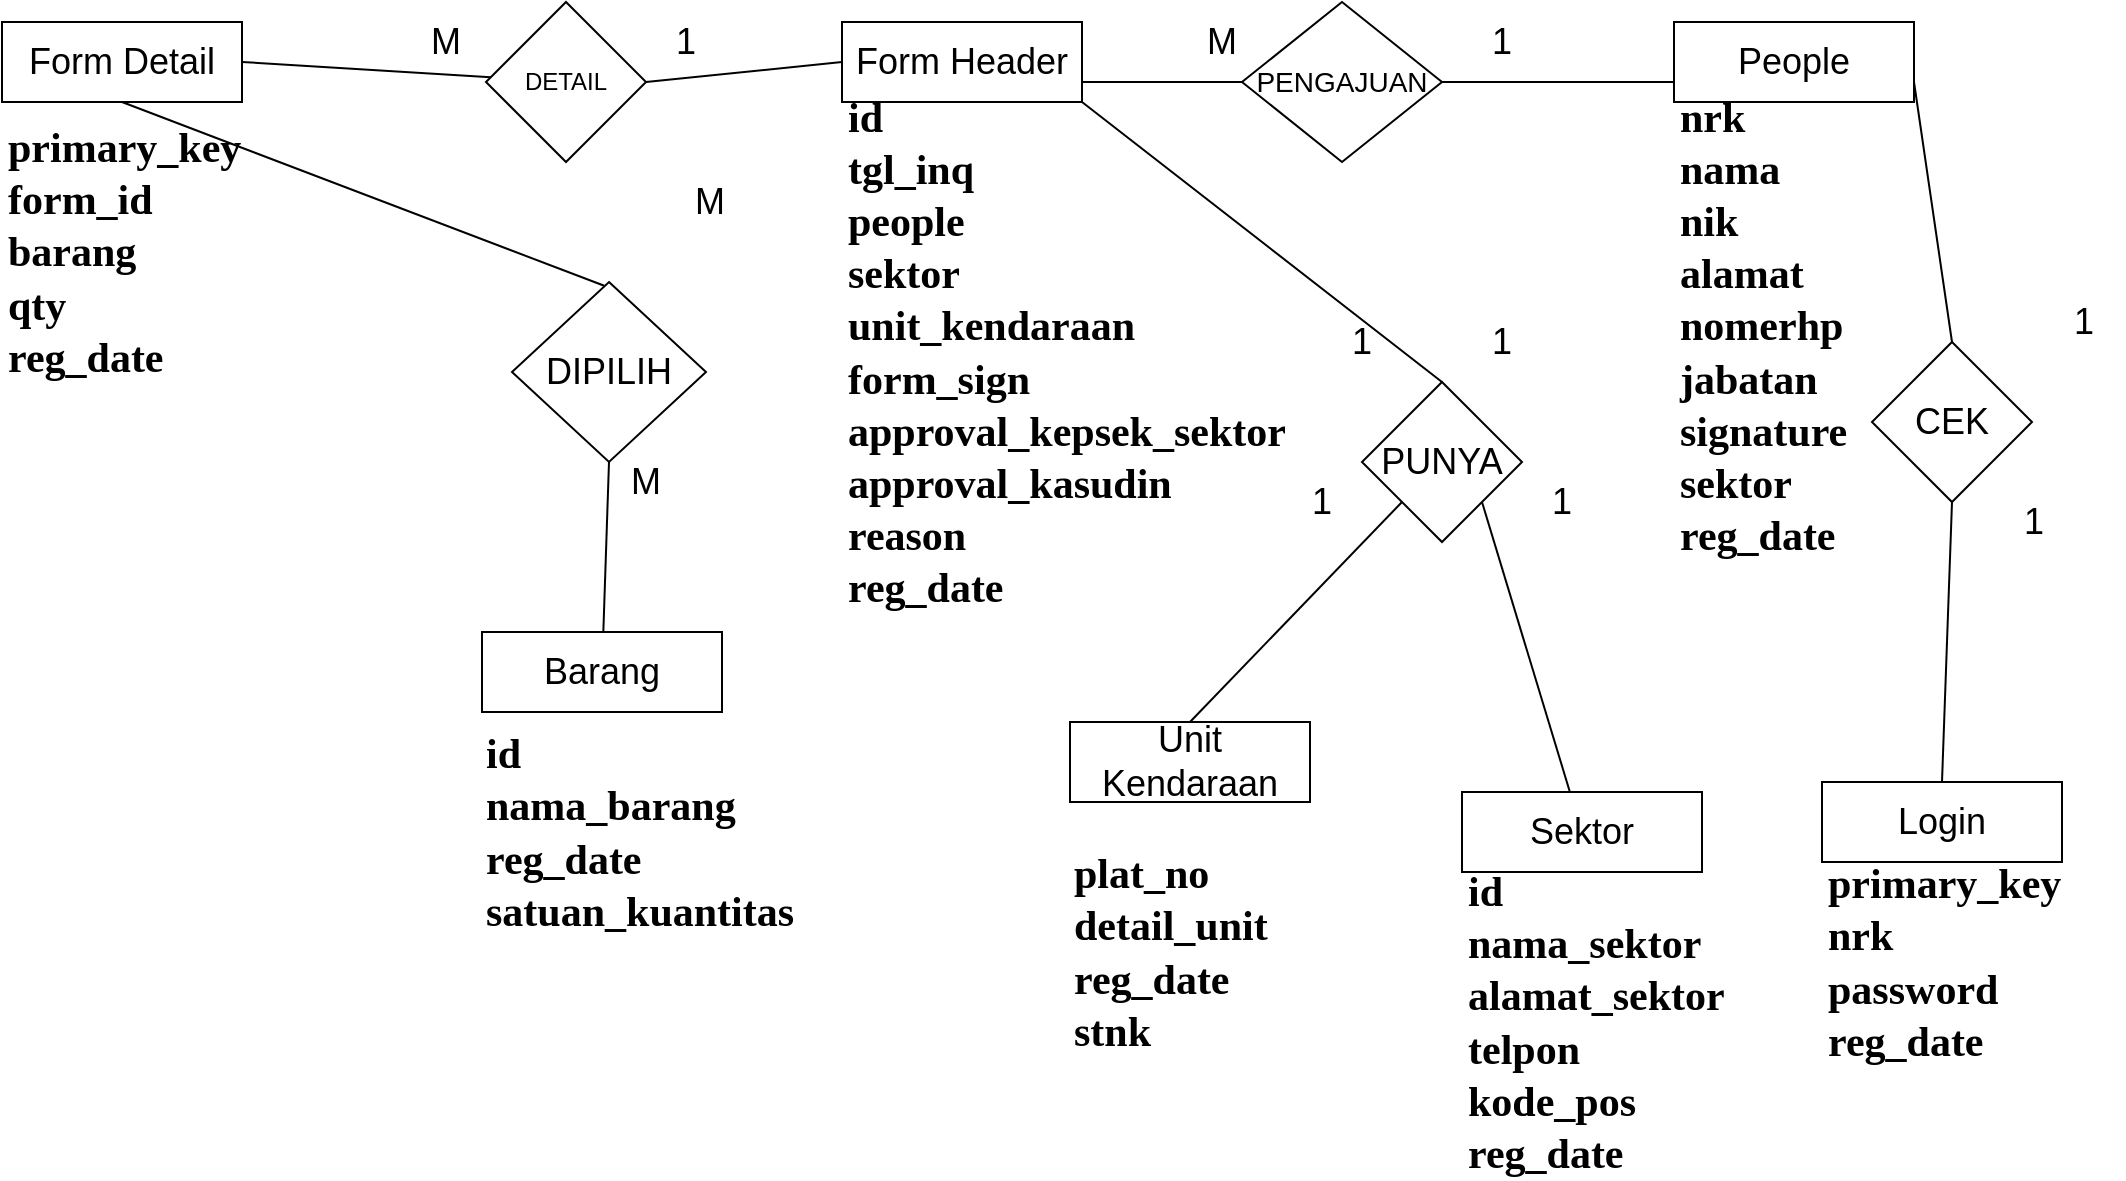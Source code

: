 <mxfile version="13.10.0" type="github">
  <diagram id="C5RBs43oDa-KdzZeNtuy" name="Page-1">
    <mxGraphModel dx="2277" dy="647" grid="1" gridSize="10" guides="1" tooltips="1" connect="1" arrows="1" fold="1" page="1" pageScale="1" pageWidth="827" pageHeight="1169" math="0" shadow="0">
      <root>
        <mxCell id="WIyWlLk6GJQsqaUBKTNV-0" />
        <mxCell id="WIyWlLk6GJQsqaUBKTNV-1" parent="WIyWlLk6GJQsqaUBKTNV-0" />
        <mxCell id="gEkuXfyN2TQjSn-Q257O-0" value="&lt;font style=&quot;font-size: 18px&quot;&gt;Sektor&lt;/font&gt;" style="rounded=0;whiteSpace=wrap;html=1;" parent="WIyWlLk6GJQsqaUBKTNV-1" vertex="1">
          <mxGeometry x="550" y="455" width="120" height="40" as="geometry" />
        </mxCell>
        <mxCell id="gEkuXfyN2TQjSn-Q257O-1" value="&lt;font style=&quot;font-size: 18px&quot;&gt;Barang&lt;/font&gt;" style="rounded=0;whiteSpace=wrap;html=1;" parent="WIyWlLk6GJQsqaUBKTNV-1" vertex="1">
          <mxGeometry x="60" y="375" width="120" height="40" as="geometry" />
        </mxCell>
        <mxCell id="gEkuXfyN2TQjSn-Q257O-2" value="&lt;font style=&quot;font-size: 18px&quot;&gt;Form Header&lt;/font&gt;" style="rounded=0;whiteSpace=wrap;html=1;" parent="WIyWlLk6GJQsqaUBKTNV-1" vertex="1">
          <mxGeometry x="240" y="70" width="120" height="40" as="geometry" />
        </mxCell>
        <mxCell id="gEkuXfyN2TQjSn-Q257O-3" value="&lt;font style=&quot;font-size: 18px&quot;&gt;Unit Kendaraan&lt;/font&gt;" style="rounded=0;whiteSpace=wrap;html=1;" parent="WIyWlLk6GJQsqaUBKTNV-1" vertex="1">
          <mxGeometry x="354" y="420" width="120" height="40" as="geometry" />
        </mxCell>
        <mxCell id="gEkuXfyN2TQjSn-Q257O-4" value="&lt;font style=&quot;font-size: 18px&quot;&gt;Form Detail&lt;/font&gt;" style="rounded=0;whiteSpace=wrap;html=1;" parent="WIyWlLk6GJQsqaUBKTNV-1" vertex="1">
          <mxGeometry x="-180" y="70" width="120" height="40" as="geometry" />
        </mxCell>
        <mxCell id="gEkuXfyN2TQjSn-Q257O-5" value="&lt;font style=&quot;font-size: 18px&quot;&gt;People&lt;/font&gt;" style="rounded=0;whiteSpace=wrap;html=1;" parent="WIyWlLk6GJQsqaUBKTNV-1" vertex="1">
          <mxGeometry x="656" y="70" width="120" height="40" as="geometry" />
        </mxCell>
        <mxCell id="gEkuXfyN2TQjSn-Q257O-6" value="&lt;font style=&quot;font-size: 18px&quot;&gt;Login&lt;/font&gt;" style="rounded=0;whiteSpace=wrap;html=1;" parent="WIyWlLk6GJQsqaUBKTNV-1" vertex="1">
          <mxGeometry x="730" y="450" width="120" height="40" as="geometry" />
        </mxCell>
        <mxCell id="7tayIIrtbHIYoCgpHcLx-1" value="&lt;font style=&quot;font-size: 18px&quot;&gt;DIPILIH&lt;/font&gt;" style="rhombus;whiteSpace=wrap;html=1;" parent="WIyWlLk6GJQsqaUBKTNV-1" vertex="1">
          <mxGeometry x="75" y="200" width="97" height="90" as="geometry" />
        </mxCell>
        <mxCell id="7tayIIrtbHIYoCgpHcLx-2" value="&lt;font style=&quot;font-size: 18px&quot;&gt;PUNYA&lt;/font&gt;" style="rhombus;whiteSpace=wrap;html=1;" parent="WIyWlLk6GJQsqaUBKTNV-1" vertex="1">
          <mxGeometry x="500" y="250" width="80" height="80" as="geometry" />
        </mxCell>
        <mxCell id="7tayIIrtbHIYoCgpHcLx-3" value="DETAIL" style="rhombus;whiteSpace=wrap;html=1;" parent="WIyWlLk6GJQsqaUBKTNV-1" vertex="1">
          <mxGeometry x="62" y="60" width="80" height="80" as="geometry" />
        </mxCell>
        <mxCell id="7tayIIrtbHIYoCgpHcLx-4" value="&lt;font style=&quot;font-size: 14px&quot;&gt;PENGAJUAN&lt;/font&gt;" style="rhombus;whiteSpace=wrap;html=1;" parent="WIyWlLk6GJQsqaUBKTNV-1" vertex="1">
          <mxGeometry x="440" y="60" width="100" height="80" as="geometry" />
        </mxCell>
        <mxCell id="7tayIIrtbHIYoCgpHcLx-7" value="&lt;font style=&quot;font-size: 18px&quot;&gt;CEK&lt;/font&gt;" style="rhombus;whiteSpace=wrap;html=1;" parent="WIyWlLk6GJQsqaUBKTNV-1" vertex="1">
          <mxGeometry x="755" y="230" width="80" height="80" as="geometry" />
        </mxCell>
        <mxCell id="7tayIIrtbHIYoCgpHcLx-8" value="" style="endArrow=none;html=1;exitX=0.5;exitY=0;exitDx=0;exitDy=0;entryX=1;entryY=1;entryDx=0;entryDy=0;" parent="WIyWlLk6GJQsqaUBKTNV-1" source="7tayIIrtbHIYoCgpHcLx-2" target="gEkuXfyN2TQjSn-Q257O-2" edge="1">
          <mxGeometry width="50" height="50" relative="1" as="geometry">
            <mxPoint x="480" y="360" as="sourcePoint" />
            <mxPoint x="530" y="310" as="targetPoint" />
          </mxGeometry>
        </mxCell>
        <mxCell id="7tayIIrtbHIYoCgpHcLx-11" value="" style="endArrow=none;html=1;entryX=0.5;entryY=1;entryDx=0;entryDy=0;" parent="WIyWlLk6GJQsqaUBKTNV-1" target="gEkuXfyN2TQjSn-Q257O-4" edge="1">
          <mxGeometry width="50" height="50" relative="1" as="geometry">
            <mxPoint x="121.122" y="201.898" as="sourcePoint" />
            <mxPoint x="-118" y="120" as="targetPoint" />
          </mxGeometry>
        </mxCell>
        <mxCell id="7tayIIrtbHIYoCgpHcLx-12" value="" style="endArrow=none;html=1;entryX=0.5;entryY=1;entryDx=0;entryDy=0;" parent="WIyWlLk6GJQsqaUBKTNV-1" source="gEkuXfyN2TQjSn-Q257O-1" target="7tayIIrtbHIYoCgpHcLx-1" edge="1">
          <mxGeometry width="50" height="50" relative="1" as="geometry">
            <mxPoint x="-48" y="290" as="sourcePoint" />
            <mxPoint x="2" y="240" as="targetPoint" />
          </mxGeometry>
        </mxCell>
        <mxCell id="7tayIIrtbHIYoCgpHcLx-13" value="" style="endArrow=none;html=1;exitX=0.5;exitY=0;exitDx=0;exitDy=0;entryX=0;entryY=1;entryDx=0;entryDy=0;" parent="WIyWlLk6GJQsqaUBKTNV-1" source="gEkuXfyN2TQjSn-Q257O-3" target="7tayIIrtbHIYoCgpHcLx-2" edge="1">
          <mxGeometry width="50" height="50" relative="1" as="geometry">
            <mxPoint x="400" y="400" as="sourcePoint" />
            <mxPoint x="490" y="350" as="targetPoint" />
          </mxGeometry>
        </mxCell>
        <mxCell id="7tayIIrtbHIYoCgpHcLx-14" value="" style="endArrow=none;html=1;entryX=1;entryY=1;entryDx=0;entryDy=0;" parent="WIyWlLk6GJQsqaUBKTNV-1" source="gEkuXfyN2TQjSn-Q257O-0" target="7tayIIrtbHIYoCgpHcLx-2" edge="1">
          <mxGeometry width="50" height="50" relative="1" as="geometry">
            <mxPoint x="580" y="440" as="sourcePoint" />
            <mxPoint x="630" y="390" as="targetPoint" />
          </mxGeometry>
        </mxCell>
        <mxCell id="7tayIIrtbHIYoCgpHcLx-15" value="" style="endArrow=none;html=1;entryX=0;entryY=0.5;entryDx=0;entryDy=0;exitX=1;exitY=0.75;exitDx=0;exitDy=0;" parent="WIyWlLk6GJQsqaUBKTNV-1" source="gEkuXfyN2TQjSn-Q257O-2" target="7tayIIrtbHIYoCgpHcLx-4" edge="1">
          <mxGeometry width="50" height="50" relative="1" as="geometry">
            <mxPoint x="150" y="-20" as="sourcePoint" />
            <mxPoint x="440" y="90" as="targetPoint" />
          </mxGeometry>
        </mxCell>
        <mxCell id="7tayIIrtbHIYoCgpHcLx-16" value="" style="endArrow=none;html=1;entryX=1;entryY=0.5;entryDx=0;entryDy=0;exitX=0;exitY=0.75;exitDx=0;exitDy=0;" parent="WIyWlLk6GJQsqaUBKTNV-1" source="gEkuXfyN2TQjSn-Q257O-5" target="7tayIIrtbHIYoCgpHcLx-4" edge="1">
          <mxGeometry width="50" height="50" relative="1" as="geometry">
            <mxPoint x="540" y="200" as="sourcePoint" />
            <mxPoint x="590" y="150" as="targetPoint" />
          </mxGeometry>
        </mxCell>
        <mxCell id="7tayIIrtbHIYoCgpHcLx-17" value="" style="endArrow=none;html=1;entryX=1;entryY=0.75;entryDx=0;entryDy=0;exitX=0.5;exitY=0;exitDx=0;exitDy=0;" parent="WIyWlLk6GJQsqaUBKTNV-1" source="7tayIIrtbHIYoCgpHcLx-7" target="gEkuXfyN2TQjSn-Q257O-5" edge="1">
          <mxGeometry width="50" height="50" relative="1" as="geometry">
            <mxPoint x="730" y="350" as="sourcePoint" />
            <mxPoint x="780" y="300" as="targetPoint" />
          </mxGeometry>
        </mxCell>
        <mxCell id="7tayIIrtbHIYoCgpHcLx-18" value="" style="endArrow=none;html=1;entryX=0.5;entryY=1;entryDx=0;entryDy=0;exitX=0.5;exitY=0;exitDx=0;exitDy=0;" parent="WIyWlLk6GJQsqaUBKTNV-1" source="gEkuXfyN2TQjSn-Q257O-6" target="7tayIIrtbHIYoCgpHcLx-7" edge="1">
          <mxGeometry width="50" height="50" relative="1" as="geometry">
            <mxPoint x="770" y="230" as="sourcePoint" />
            <mxPoint x="820" y="180" as="targetPoint" />
          </mxGeometry>
        </mxCell>
        <mxCell id="7tayIIrtbHIYoCgpHcLx-19" value="" style="endArrow=none;html=1;exitX=1;exitY=0.5;exitDx=0;exitDy=0;" parent="WIyWlLk6GJQsqaUBKTNV-1" source="gEkuXfyN2TQjSn-Q257O-4" target="7tayIIrtbHIYoCgpHcLx-3" edge="1">
          <mxGeometry width="50" height="50" relative="1" as="geometry">
            <mxPoint x="-8" y="120" as="sourcePoint" />
            <mxPoint x="42" y="70" as="targetPoint" />
          </mxGeometry>
        </mxCell>
        <mxCell id="7tayIIrtbHIYoCgpHcLx-20" value="" style="endArrow=none;html=1;exitX=1;exitY=0.5;exitDx=0;exitDy=0;entryX=0;entryY=0.5;entryDx=0;entryDy=0;" parent="WIyWlLk6GJQsqaUBKTNV-1" source="7tayIIrtbHIYoCgpHcLx-3" target="gEkuXfyN2TQjSn-Q257O-2" edge="1">
          <mxGeometry width="50" height="50" relative="1" as="geometry">
            <mxPoint x="170" y="240" as="sourcePoint" />
            <mxPoint x="220" y="190" as="targetPoint" />
          </mxGeometry>
        </mxCell>
        <mxCell id="7tayIIrtbHIYoCgpHcLx-21" value="&lt;font style=&quot;font-size: 18px&quot;&gt;1&lt;/font&gt;" style="text;html=1;strokeColor=none;fillColor=none;align=center;verticalAlign=middle;whiteSpace=wrap;rounded=0;" parent="WIyWlLk6GJQsqaUBKTNV-1" vertex="1">
          <mxGeometry x="841" y="210" width="40" height="20" as="geometry" />
        </mxCell>
        <mxCell id="7tayIIrtbHIYoCgpHcLx-25" value="&lt;font style=&quot;font-size: 18px&quot;&gt;1&lt;/font&gt;" style="text;html=1;strokeColor=none;fillColor=none;align=center;verticalAlign=middle;whiteSpace=wrap;rounded=0;" parent="WIyWlLk6GJQsqaUBKTNV-1" vertex="1">
          <mxGeometry x="816" y="310" width="40" height="20" as="geometry" />
        </mxCell>
        <mxCell id="7tayIIrtbHIYoCgpHcLx-29" value="&lt;font style=&quot;font-size: 18px&quot;&gt;1&lt;/font&gt;" style="text;html=1;strokeColor=none;fillColor=none;align=center;verticalAlign=middle;whiteSpace=wrap;rounded=0;" parent="WIyWlLk6GJQsqaUBKTNV-1" vertex="1">
          <mxGeometry x="550" y="70" width="40" height="20" as="geometry" />
        </mxCell>
        <mxCell id="7tayIIrtbHIYoCgpHcLx-30" value="&lt;font style=&quot;font-size: 18px&quot;&gt;M&lt;/font&gt;" style="text;html=1;strokeColor=none;fillColor=none;align=center;verticalAlign=middle;whiteSpace=wrap;rounded=0;" parent="WIyWlLk6GJQsqaUBKTNV-1" vertex="1">
          <mxGeometry x="410" y="70" width="40" height="20" as="geometry" />
        </mxCell>
        <mxCell id="7tayIIrtbHIYoCgpHcLx-33" value="&lt;font style=&quot;font-size: 18px&quot;&gt;M&lt;/font&gt;" style="text;html=1;strokeColor=none;fillColor=none;align=center;verticalAlign=middle;whiteSpace=wrap;rounded=0;" parent="WIyWlLk6GJQsqaUBKTNV-1" vertex="1">
          <mxGeometry x="154" y="150" width="40" height="20" as="geometry" />
        </mxCell>
        <mxCell id="7tayIIrtbHIYoCgpHcLx-34" value="&lt;font style=&quot;font-size: 18px&quot;&gt;M&lt;/font&gt;" style="text;html=1;strokeColor=none;fillColor=none;align=center;verticalAlign=middle;whiteSpace=wrap;rounded=0;" parent="WIyWlLk6GJQsqaUBKTNV-1" vertex="1">
          <mxGeometry x="122" y="290" width="40" height="20" as="geometry" />
        </mxCell>
        <mxCell id="7tayIIrtbHIYoCgpHcLx-35" value="&lt;font style=&quot;font-size: 18px&quot;&gt;1&lt;/font&gt;" style="text;html=1;strokeColor=none;fillColor=none;align=center;verticalAlign=middle;whiteSpace=wrap;rounded=0;" parent="WIyWlLk6GJQsqaUBKTNV-1" vertex="1">
          <mxGeometry x="142" y="70" width="40" height="20" as="geometry" />
        </mxCell>
        <mxCell id="7tayIIrtbHIYoCgpHcLx-36" value="&lt;font style=&quot;font-size: 18px&quot;&gt;M&lt;/font&gt;" style="text;html=1;strokeColor=none;fillColor=none;align=center;verticalAlign=middle;whiteSpace=wrap;rounded=0;" parent="WIyWlLk6GJQsqaUBKTNV-1" vertex="1">
          <mxGeometry x="22" y="70" width="40" height="20" as="geometry" />
        </mxCell>
        <mxCell id="7tayIIrtbHIYoCgpHcLx-37" value="&lt;font style=&quot;font-size: 18px&quot;&gt;1&lt;/font&gt;" style="text;html=1;strokeColor=none;fillColor=none;align=center;verticalAlign=middle;whiteSpace=wrap;rounded=0;" parent="WIyWlLk6GJQsqaUBKTNV-1" vertex="1">
          <mxGeometry x="550" y="220" width="40" height="20" as="geometry" />
        </mxCell>
        <mxCell id="7tayIIrtbHIYoCgpHcLx-38" value="&lt;font style=&quot;font-size: 18px&quot;&gt;1&lt;/font&gt;" style="text;html=1;strokeColor=none;fillColor=none;align=center;verticalAlign=middle;whiteSpace=wrap;rounded=0;" parent="WIyWlLk6GJQsqaUBKTNV-1" vertex="1">
          <mxGeometry x="480" y="220" width="40" height="20" as="geometry" />
        </mxCell>
        <mxCell id="7tayIIrtbHIYoCgpHcLx-39" value="&lt;font style=&quot;font-size: 18px&quot;&gt;1&lt;/font&gt;" style="text;html=1;strokeColor=none;fillColor=none;align=center;verticalAlign=middle;whiteSpace=wrap;rounded=0;" parent="WIyWlLk6GJQsqaUBKTNV-1" vertex="1">
          <mxGeometry x="460" y="300" width="40" height="20" as="geometry" />
        </mxCell>
        <mxCell id="7tayIIrtbHIYoCgpHcLx-40" value="&lt;font style=&quot;font-size: 18px&quot;&gt;1&lt;/font&gt;" style="text;html=1;strokeColor=none;fillColor=none;align=center;verticalAlign=middle;whiteSpace=wrap;rounded=0;" parent="WIyWlLk6GJQsqaUBKTNV-1" vertex="1">
          <mxGeometry x="580" y="300" width="40" height="20" as="geometry" />
        </mxCell>
        <mxCell id="0x4b7arCT0dZJb24tgLb-2" value="&lt;font face=&quot;times new roman, serif&quot;&gt;&lt;b&gt;&lt;font style=&quot;font-size: 21px&quot;&gt;nrk&lt;br&gt;nama&lt;br&gt;nik&lt;br&gt;alamat&lt;br&gt;nomerhp&lt;br&gt;jabatan&lt;br&gt;signature&lt;br&gt;sektor&lt;br&gt;reg_date&lt;br&gt;&lt;/font&gt;&lt;br&gt;&lt;/b&gt;&lt;/font&gt;" style="text;html=1;strokeColor=none;fillColor=none;align=left;verticalAlign=middle;whiteSpace=wrap;rounded=0;fontSize=21;" vertex="1" parent="WIyWlLk6GJQsqaUBKTNV-1">
          <mxGeometry x="656.5" y="160" width="119" height="150" as="geometry" />
        </mxCell>
        <mxCell id="0x4b7arCT0dZJb24tgLb-3" value="&lt;font face=&quot;times new roman, serif&quot;&gt;&lt;b&gt;primary_key&lt;br&gt;nrk&lt;br&gt;password&lt;br&gt;reg_date&lt;br&gt;&lt;/b&gt;&lt;/font&gt;" style="text;html=1;strokeColor=none;fillColor=none;align=left;verticalAlign=middle;whiteSpace=wrap;rounded=0;fontSize=21;" vertex="1" parent="WIyWlLk6GJQsqaUBKTNV-1">
          <mxGeometry x="731" y="465" width="119" height="150" as="geometry" />
        </mxCell>
        <mxCell id="0x4b7arCT0dZJb24tgLb-4" value="&lt;font face=&quot;times new roman, serif&quot;&gt;&lt;b&gt;id&lt;br&gt;nama_sektor&lt;br&gt;alamat_sektor&lt;br&gt;telpon&lt;br&gt;kode_pos&lt;br&gt;reg_date&lt;br&gt;&lt;/b&gt;&lt;/font&gt;" style="text;html=1;strokeColor=none;fillColor=none;align=left;verticalAlign=middle;whiteSpace=wrap;rounded=0;fontSize=21;" vertex="1" parent="WIyWlLk6GJQsqaUBKTNV-1">
          <mxGeometry x="551" y="495" width="119" height="150" as="geometry" />
        </mxCell>
        <mxCell id="0x4b7arCT0dZJb24tgLb-5" value="&lt;font face=&quot;times new roman, serif&quot;&gt;&lt;b&gt;id&lt;br&gt;tgl_inq&lt;br&gt;people&lt;br&gt;sektor&lt;br&gt;unit_kendaraan&lt;br&gt;form_sign&lt;br&gt;approval_kepsek_sektor&lt;br&gt;approval_kasudin&lt;br&gt;reason&lt;br&gt;reg_date&lt;br&gt;&lt;/b&gt;&lt;/font&gt;" style="text;html=1;strokeColor=none;fillColor=none;align=left;verticalAlign=middle;whiteSpace=wrap;rounded=0;fontSize=21;" vertex="1" parent="WIyWlLk6GJQsqaUBKTNV-1">
          <mxGeometry x="241" y="160" width="119" height="150" as="geometry" />
        </mxCell>
        <mxCell id="0x4b7arCT0dZJb24tgLb-7" value="&lt;font face=&quot;times new roman, serif&quot;&gt;&lt;b&gt;plat_no&lt;br&gt;detail_unit&lt;br&gt;reg_date&lt;br&gt;stnk&lt;br&gt;&lt;/b&gt;&lt;/font&gt;" style="text;html=1;strokeColor=none;fillColor=none;align=left;verticalAlign=middle;whiteSpace=wrap;rounded=0;fontSize=21;" vertex="1" parent="WIyWlLk6GJQsqaUBKTNV-1">
          <mxGeometry x="354" y="460" width="119" height="150" as="geometry" />
        </mxCell>
        <mxCell id="0x4b7arCT0dZJb24tgLb-8" value="&lt;font face=&quot;times new roman, serif&quot;&gt;&lt;b&gt;primary_key&lt;br&gt;form_id&lt;br&gt;barang&lt;br&gt;qty&lt;br&gt;reg_date&lt;br&gt;&lt;/b&gt;&lt;/font&gt;" style="text;html=1;strokeColor=none;fillColor=none;align=left;verticalAlign=middle;whiteSpace=wrap;rounded=0;fontSize=21;" vertex="1" parent="WIyWlLk6GJQsqaUBKTNV-1">
          <mxGeometry x="-179.5" y="110" width="119" height="150" as="geometry" />
        </mxCell>
        <mxCell id="0x4b7arCT0dZJb24tgLb-9" value="&lt;font face=&quot;times new roman, serif&quot;&gt;&lt;b&gt;id&lt;br&gt;nama_barang&lt;br&gt;reg_date&lt;br&gt;satuan_kuantitas&lt;br&gt;&lt;/b&gt;&lt;/font&gt;" style="text;html=1;strokeColor=none;fillColor=none;align=left;verticalAlign=middle;whiteSpace=wrap;rounded=0;fontSize=21;" vertex="1" parent="WIyWlLk6GJQsqaUBKTNV-1">
          <mxGeometry x="60" y="400" width="119" height="150" as="geometry" />
        </mxCell>
      </root>
    </mxGraphModel>
  </diagram>
</mxfile>

